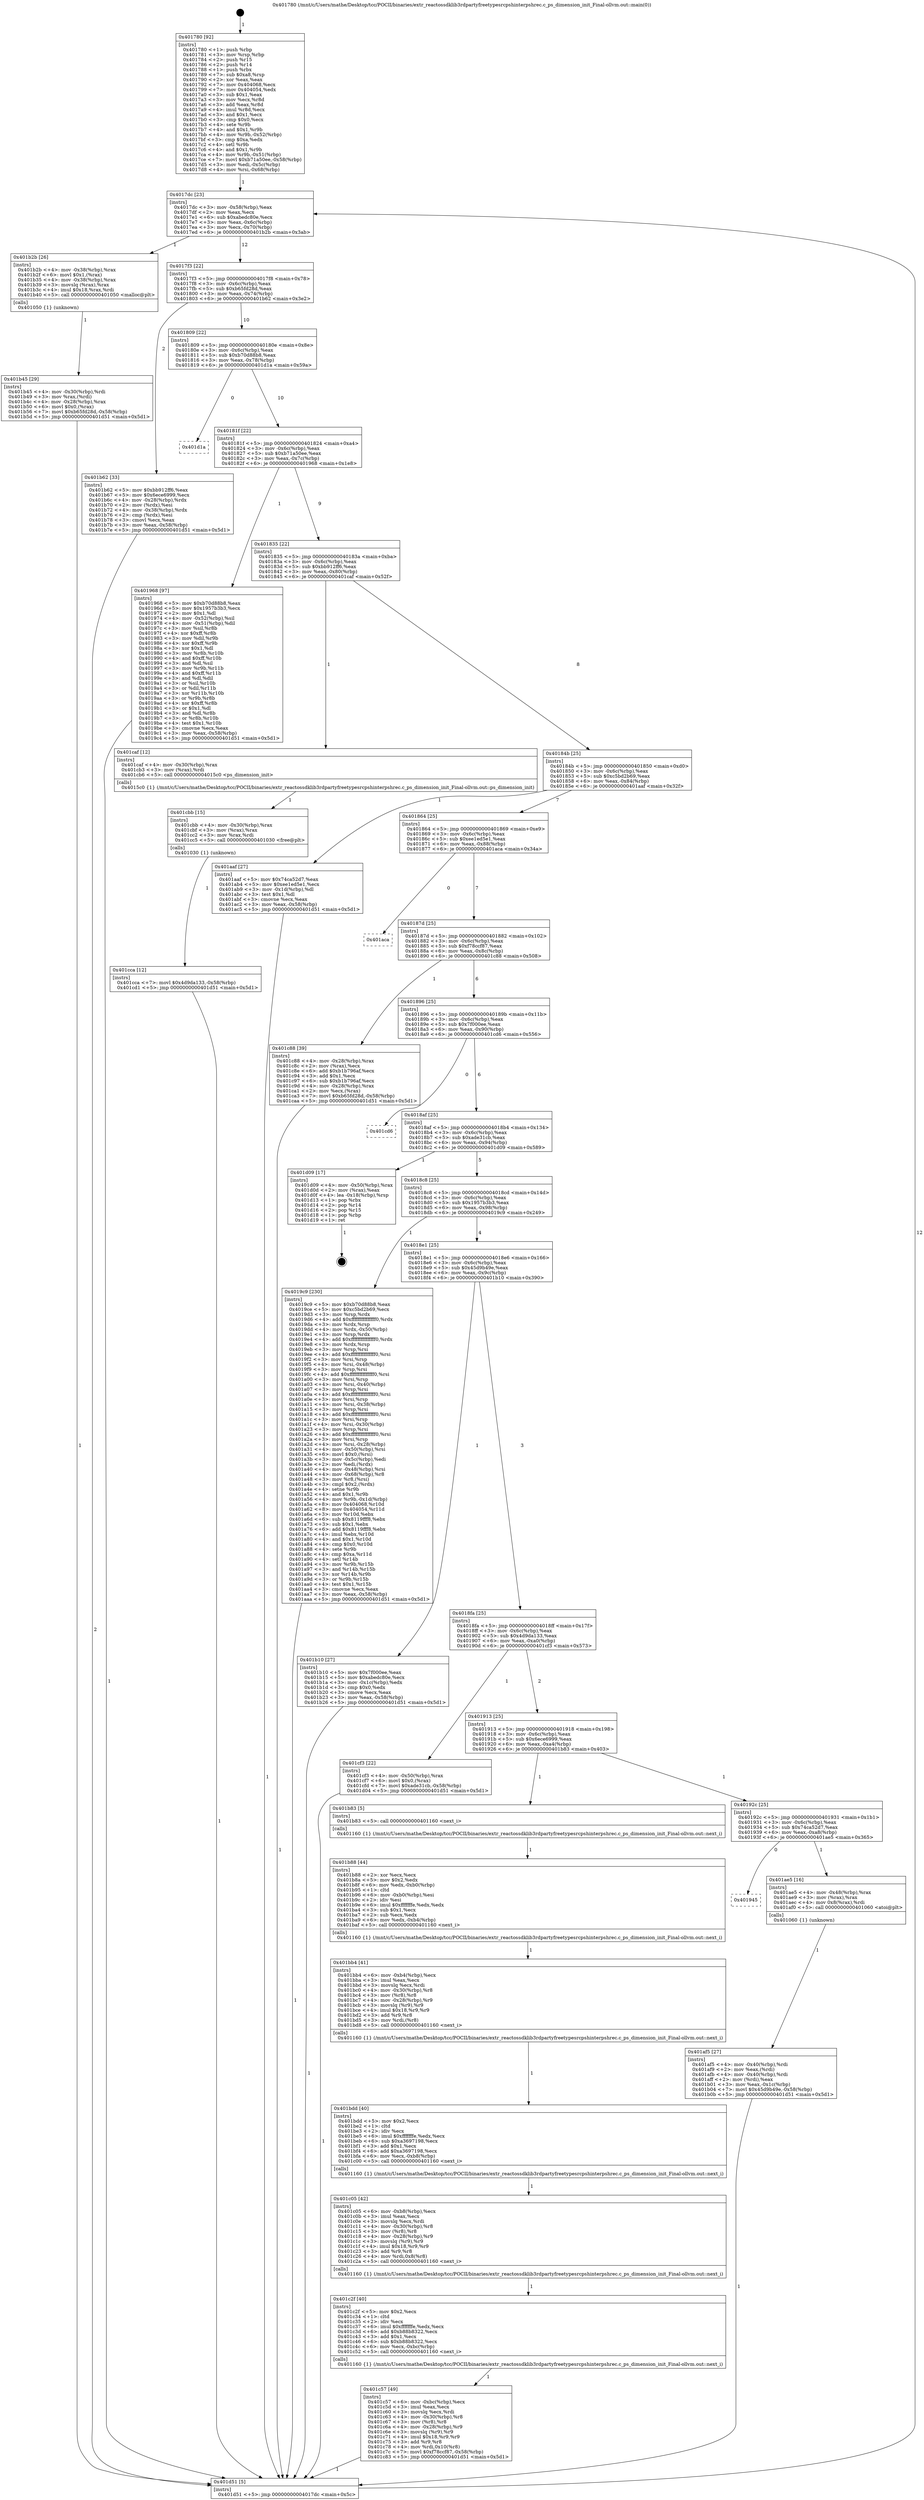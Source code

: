 digraph "0x401780" {
  label = "0x401780 (/mnt/c/Users/mathe/Desktop/tcc/POCII/binaries/extr_reactossdklib3rdpartyfreetypesrcpshinterpshrec.c_ps_dimension_init_Final-ollvm.out::main(0))"
  labelloc = "t"
  node[shape=record]

  Entry [label="",width=0.3,height=0.3,shape=circle,fillcolor=black,style=filled]
  "0x4017dc" [label="{
     0x4017dc [23]\l
     | [instrs]\l
     &nbsp;&nbsp;0x4017dc \<+3\>: mov -0x58(%rbp),%eax\l
     &nbsp;&nbsp;0x4017df \<+2\>: mov %eax,%ecx\l
     &nbsp;&nbsp;0x4017e1 \<+6\>: sub $0xabedc80e,%ecx\l
     &nbsp;&nbsp;0x4017e7 \<+3\>: mov %eax,-0x6c(%rbp)\l
     &nbsp;&nbsp;0x4017ea \<+3\>: mov %ecx,-0x70(%rbp)\l
     &nbsp;&nbsp;0x4017ed \<+6\>: je 0000000000401b2b \<main+0x3ab\>\l
  }"]
  "0x401b2b" [label="{
     0x401b2b [26]\l
     | [instrs]\l
     &nbsp;&nbsp;0x401b2b \<+4\>: mov -0x38(%rbp),%rax\l
     &nbsp;&nbsp;0x401b2f \<+6\>: movl $0x1,(%rax)\l
     &nbsp;&nbsp;0x401b35 \<+4\>: mov -0x38(%rbp),%rax\l
     &nbsp;&nbsp;0x401b39 \<+3\>: movslq (%rax),%rax\l
     &nbsp;&nbsp;0x401b3c \<+4\>: imul $0x18,%rax,%rdi\l
     &nbsp;&nbsp;0x401b40 \<+5\>: call 0000000000401050 \<malloc@plt\>\l
     | [calls]\l
     &nbsp;&nbsp;0x401050 \{1\} (unknown)\l
  }"]
  "0x4017f3" [label="{
     0x4017f3 [22]\l
     | [instrs]\l
     &nbsp;&nbsp;0x4017f3 \<+5\>: jmp 00000000004017f8 \<main+0x78\>\l
     &nbsp;&nbsp;0x4017f8 \<+3\>: mov -0x6c(%rbp),%eax\l
     &nbsp;&nbsp;0x4017fb \<+5\>: sub $0xb65fd28d,%eax\l
     &nbsp;&nbsp;0x401800 \<+3\>: mov %eax,-0x74(%rbp)\l
     &nbsp;&nbsp;0x401803 \<+6\>: je 0000000000401b62 \<main+0x3e2\>\l
  }"]
  Exit [label="",width=0.3,height=0.3,shape=circle,fillcolor=black,style=filled,peripheries=2]
  "0x401b62" [label="{
     0x401b62 [33]\l
     | [instrs]\l
     &nbsp;&nbsp;0x401b62 \<+5\>: mov $0xbb912ff6,%eax\l
     &nbsp;&nbsp;0x401b67 \<+5\>: mov $0x6ece6999,%ecx\l
     &nbsp;&nbsp;0x401b6c \<+4\>: mov -0x28(%rbp),%rdx\l
     &nbsp;&nbsp;0x401b70 \<+2\>: mov (%rdx),%esi\l
     &nbsp;&nbsp;0x401b72 \<+4\>: mov -0x38(%rbp),%rdx\l
     &nbsp;&nbsp;0x401b76 \<+2\>: cmp (%rdx),%esi\l
     &nbsp;&nbsp;0x401b78 \<+3\>: cmovl %ecx,%eax\l
     &nbsp;&nbsp;0x401b7b \<+3\>: mov %eax,-0x58(%rbp)\l
     &nbsp;&nbsp;0x401b7e \<+5\>: jmp 0000000000401d51 \<main+0x5d1\>\l
  }"]
  "0x401809" [label="{
     0x401809 [22]\l
     | [instrs]\l
     &nbsp;&nbsp;0x401809 \<+5\>: jmp 000000000040180e \<main+0x8e\>\l
     &nbsp;&nbsp;0x40180e \<+3\>: mov -0x6c(%rbp),%eax\l
     &nbsp;&nbsp;0x401811 \<+5\>: sub $0xb70d88b8,%eax\l
     &nbsp;&nbsp;0x401816 \<+3\>: mov %eax,-0x78(%rbp)\l
     &nbsp;&nbsp;0x401819 \<+6\>: je 0000000000401d1a \<main+0x59a\>\l
  }"]
  "0x401cca" [label="{
     0x401cca [12]\l
     | [instrs]\l
     &nbsp;&nbsp;0x401cca \<+7\>: movl $0x4d9da133,-0x58(%rbp)\l
     &nbsp;&nbsp;0x401cd1 \<+5\>: jmp 0000000000401d51 \<main+0x5d1\>\l
  }"]
  "0x401d1a" [label="{
     0x401d1a\l
  }", style=dashed]
  "0x40181f" [label="{
     0x40181f [22]\l
     | [instrs]\l
     &nbsp;&nbsp;0x40181f \<+5\>: jmp 0000000000401824 \<main+0xa4\>\l
     &nbsp;&nbsp;0x401824 \<+3\>: mov -0x6c(%rbp),%eax\l
     &nbsp;&nbsp;0x401827 \<+5\>: sub $0xb71a50ee,%eax\l
     &nbsp;&nbsp;0x40182c \<+3\>: mov %eax,-0x7c(%rbp)\l
     &nbsp;&nbsp;0x40182f \<+6\>: je 0000000000401968 \<main+0x1e8\>\l
  }"]
  "0x401cbb" [label="{
     0x401cbb [15]\l
     | [instrs]\l
     &nbsp;&nbsp;0x401cbb \<+4\>: mov -0x30(%rbp),%rax\l
     &nbsp;&nbsp;0x401cbf \<+3\>: mov (%rax),%rax\l
     &nbsp;&nbsp;0x401cc2 \<+3\>: mov %rax,%rdi\l
     &nbsp;&nbsp;0x401cc5 \<+5\>: call 0000000000401030 \<free@plt\>\l
     | [calls]\l
     &nbsp;&nbsp;0x401030 \{1\} (unknown)\l
  }"]
  "0x401968" [label="{
     0x401968 [97]\l
     | [instrs]\l
     &nbsp;&nbsp;0x401968 \<+5\>: mov $0xb70d88b8,%eax\l
     &nbsp;&nbsp;0x40196d \<+5\>: mov $0x1957b3b3,%ecx\l
     &nbsp;&nbsp;0x401972 \<+2\>: mov $0x1,%dl\l
     &nbsp;&nbsp;0x401974 \<+4\>: mov -0x52(%rbp),%sil\l
     &nbsp;&nbsp;0x401978 \<+4\>: mov -0x51(%rbp),%dil\l
     &nbsp;&nbsp;0x40197c \<+3\>: mov %sil,%r8b\l
     &nbsp;&nbsp;0x40197f \<+4\>: xor $0xff,%r8b\l
     &nbsp;&nbsp;0x401983 \<+3\>: mov %dil,%r9b\l
     &nbsp;&nbsp;0x401986 \<+4\>: xor $0xff,%r9b\l
     &nbsp;&nbsp;0x40198a \<+3\>: xor $0x1,%dl\l
     &nbsp;&nbsp;0x40198d \<+3\>: mov %r8b,%r10b\l
     &nbsp;&nbsp;0x401990 \<+4\>: and $0xff,%r10b\l
     &nbsp;&nbsp;0x401994 \<+3\>: and %dl,%sil\l
     &nbsp;&nbsp;0x401997 \<+3\>: mov %r9b,%r11b\l
     &nbsp;&nbsp;0x40199a \<+4\>: and $0xff,%r11b\l
     &nbsp;&nbsp;0x40199e \<+3\>: and %dl,%dil\l
     &nbsp;&nbsp;0x4019a1 \<+3\>: or %sil,%r10b\l
     &nbsp;&nbsp;0x4019a4 \<+3\>: or %dil,%r11b\l
     &nbsp;&nbsp;0x4019a7 \<+3\>: xor %r11b,%r10b\l
     &nbsp;&nbsp;0x4019aa \<+3\>: or %r9b,%r8b\l
     &nbsp;&nbsp;0x4019ad \<+4\>: xor $0xff,%r8b\l
     &nbsp;&nbsp;0x4019b1 \<+3\>: or $0x1,%dl\l
     &nbsp;&nbsp;0x4019b4 \<+3\>: and %dl,%r8b\l
     &nbsp;&nbsp;0x4019b7 \<+3\>: or %r8b,%r10b\l
     &nbsp;&nbsp;0x4019ba \<+4\>: test $0x1,%r10b\l
     &nbsp;&nbsp;0x4019be \<+3\>: cmovne %ecx,%eax\l
     &nbsp;&nbsp;0x4019c1 \<+3\>: mov %eax,-0x58(%rbp)\l
     &nbsp;&nbsp;0x4019c4 \<+5\>: jmp 0000000000401d51 \<main+0x5d1\>\l
  }"]
  "0x401835" [label="{
     0x401835 [22]\l
     | [instrs]\l
     &nbsp;&nbsp;0x401835 \<+5\>: jmp 000000000040183a \<main+0xba\>\l
     &nbsp;&nbsp;0x40183a \<+3\>: mov -0x6c(%rbp),%eax\l
     &nbsp;&nbsp;0x40183d \<+5\>: sub $0xbb912ff6,%eax\l
     &nbsp;&nbsp;0x401842 \<+3\>: mov %eax,-0x80(%rbp)\l
     &nbsp;&nbsp;0x401845 \<+6\>: je 0000000000401caf \<main+0x52f\>\l
  }"]
  "0x401d51" [label="{
     0x401d51 [5]\l
     | [instrs]\l
     &nbsp;&nbsp;0x401d51 \<+5\>: jmp 00000000004017dc \<main+0x5c\>\l
  }"]
  "0x401780" [label="{
     0x401780 [92]\l
     | [instrs]\l
     &nbsp;&nbsp;0x401780 \<+1\>: push %rbp\l
     &nbsp;&nbsp;0x401781 \<+3\>: mov %rsp,%rbp\l
     &nbsp;&nbsp;0x401784 \<+2\>: push %r15\l
     &nbsp;&nbsp;0x401786 \<+2\>: push %r14\l
     &nbsp;&nbsp;0x401788 \<+1\>: push %rbx\l
     &nbsp;&nbsp;0x401789 \<+7\>: sub $0xa8,%rsp\l
     &nbsp;&nbsp;0x401790 \<+2\>: xor %eax,%eax\l
     &nbsp;&nbsp;0x401792 \<+7\>: mov 0x404068,%ecx\l
     &nbsp;&nbsp;0x401799 \<+7\>: mov 0x404054,%edx\l
     &nbsp;&nbsp;0x4017a0 \<+3\>: sub $0x1,%eax\l
     &nbsp;&nbsp;0x4017a3 \<+3\>: mov %ecx,%r8d\l
     &nbsp;&nbsp;0x4017a6 \<+3\>: add %eax,%r8d\l
     &nbsp;&nbsp;0x4017a9 \<+4\>: imul %r8d,%ecx\l
     &nbsp;&nbsp;0x4017ad \<+3\>: and $0x1,%ecx\l
     &nbsp;&nbsp;0x4017b0 \<+3\>: cmp $0x0,%ecx\l
     &nbsp;&nbsp;0x4017b3 \<+4\>: sete %r9b\l
     &nbsp;&nbsp;0x4017b7 \<+4\>: and $0x1,%r9b\l
     &nbsp;&nbsp;0x4017bb \<+4\>: mov %r9b,-0x52(%rbp)\l
     &nbsp;&nbsp;0x4017bf \<+3\>: cmp $0xa,%edx\l
     &nbsp;&nbsp;0x4017c2 \<+4\>: setl %r9b\l
     &nbsp;&nbsp;0x4017c6 \<+4\>: and $0x1,%r9b\l
     &nbsp;&nbsp;0x4017ca \<+4\>: mov %r9b,-0x51(%rbp)\l
     &nbsp;&nbsp;0x4017ce \<+7\>: movl $0xb71a50ee,-0x58(%rbp)\l
     &nbsp;&nbsp;0x4017d5 \<+3\>: mov %edi,-0x5c(%rbp)\l
     &nbsp;&nbsp;0x4017d8 \<+4\>: mov %rsi,-0x68(%rbp)\l
  }"]
  "0x401c57" [label="{
     0x401c57 [49]\l
     | [instrs]\l
     &nbsp;&nbsp;0x401c57 \<+6\>: mov -0xbc(%rbp),%ecx\l
     &nbsp;&nbsp;0x401c5d \<+3\>: imul %eax,%ecx\l
     &nbsp;&nbsp;0x401c60 \<+3\>: movslq %ecx,%rdi\l
     &nbsp;&nbsp;0x401c63 \<+4\>: mov -0x30(%rbp),%r8\l
     &nbsp;&nbsp;0x401c67 \<+3\>: mov (%r8),%r8\l
     &nbsp;&nbsp;0x401c6a \<+4\>: mov -0x28(%rbp),%r9\l
     &nbsp;&nbsp;0x401c6e \<+3\>: movslq (%r9),%r9\l
     &nbsp;&nbsp;0x401c71 \<+4\>: imul $0x18,%r9,%r9\l
     &nbsp;&nbsp;0x401c75 \<+3\>: add %r9,%r8\l
     &nbsp;&nbsp;0x401c78 \<+4\>: mov %rdi,0x10(%r8)\l
     &nbsp;&nbsp;0x401c7c \<+7\>: movl $0xf78ccf87,-0x58(%rbp)\l
     &nbsp;&nbsp;0x401c83 \<+5\>: jmp 0000000000401d51 \<main+0x5d1\>\l
  }"]
  "0x401caf" [label="{
     0x401caf [12]\l
     | [instrs]\l
     &nbsp;&nbsp;0x401caf \<+4\>: mov -0x30(%rbp),%rax\l
     &nbsp;&nbsp;0x401cb3 \<+3\>: mov (%rax),%rdi\l
     &nbsp;&nbsp;0x401cb6 \<+5\>: call 00000000004015c0 \<ps_dimension_init\>\l
     | [calls]\l
     &nbsp;&nbsp;0x4015c0 \{1\} (/mnt/c/Users/mathe/Desktop/tcc/POCII/binaries/extr_reactossdklib3rdpartyfreetypesrcpshinterpshrec.c_ps_dimension_init_Final-ollvm.out::ps_dimension_init)\l
  }"]
  "0x40184b" [label="{
     0x40184b [25]\l
     | [instrs]\l
     &nbsp;&nbsp;0x40184b \<+5\>: jmp 0000000000401850 \<main+0xd0\>\l
     &nbsp;&nbsp;0x401850 \<+3\>: mov -0x6c(%rbp),%eax\l
     &nbsp;&nbsp;0x401853 \<+5\>: sub $0xc5bd2b69,%eax\l
     &nbsp;&nbsp;0x401858 \<+6\>: mov %eax,-0x84(%rbp)\l
     &nbsp;&nbsp;0x40185e \<+6\>: je 0000000000401aaf \<main+0x32f\>\l
  }"]
  "0x401c2f" [label="{
     0x401c2f [40]\l
     | [instrs]\l
     &nbsp;&nbsp;0x401c2f \<+5\>: mov $0x2,%ecx\l
     &nbsp;&nbsp;0x401c34 \<+1\>: cltd\l
     &nbsp;&nbsp;0x401c35 \<+2\>: idiv %ecx\l
     &nbsp;&nbsp;0x401c37 \<+6\>: imul $0xfffffffe,%edx,%ecx\l
     &nbsp;&nbsp;0x401c3d \<+6\>: add $0xb88b8322,%ecx\l
     &nbsp;&nbsp;0x401c43 \<+3\>: add $0x1,%ecx\l
     &nbsp;&nbsp;0x401c46 \<+6\>: sub $0xb88b8322,%ecx\l
     &nbsp;&nbsp;0x401c4c \<+6\>: mov %ecx,-0xbc(%rbp)\l
     &nbsp;&nbsp;0x401c52 \<+5\>: call 0000000000401160 \<next_i\>\l
     | [calls]\l
     &nbsp;&nbsp;0x401160 \{1\} (/mnt/c/Users/mathe/Desktop/tcc/POCII/binaries/extr_reactossdklib3rdpartyfreetypesrcpshinterpshrec.c_ps_dimension_init_Final-ollvm.out::next_i)\l
  }"]
  "0x401aaf" [label="{
     0x401aaf [27]\l
     | [instrs]\l
     &nbsp;&nbsp;0x401aaf \<+5\>: mov $0x74ca52d7,%eax\l
     &nbsp;&nbsp;0x401ab4 \<+5\>: mov $0xee1ed5e1,%ecx\l
     &nbsp;&nbsp;0x401ab9 \<+3\>: mov -0x1d(%rbp),%dl\l
     &nbsp;&nbsp;0x401abc \<+3\>: test $0x1,%dl\l
     &nbsp;&nbsp;0x401abf \<+3\>: cmovne %ecx,%eax\l
     &nbsp;&nbsp;0x401ac2 \<+3\>: mov %eax,-0x58(%rbp)\l
     &nbsp;&nbsp;0x401ac5 \<+5\>: jmp 0000000000401d51 \<main+0x5d1\>\l
  }"]
  "0x401864" [label="{
     0x401864 [25]\l
     | [instrs]\l
     &nbsp;&nbsp;0x401864 \<+5\>: jmp 0000000000401869 \<main+0xe9\>\l
     &nbsp;&nbsp;0x401869 \<+3\>: mov -0x6c(%rbp),%eax\l
     &nbsp;&nbsp;0x40186c \<+5\>: sub $0xee1ed5e1,%eax\l
     &nbsp;&nbsp;0x401871 \<+6\>: mov %eax,-0x88(%rbp)\l
     &nbsp;&nbsp;0x401877 \<+6\>: je 0000000000401aca \<main+0x34a\>\l
  }"]
  "0x401c05" [label="{
     0x401c05 [42]\l
     | [instrs]\l
     &nbsp;&nbsp;0x401c05 \<+6\>: mov -0xb8(%rbp),%ecx\l
     &nbsp;&nbsp;0x401c0b \<+3\>: imul %eax,%ecx\l
     &nbsp;&nbsp;0x401c0e \<+3\>: movslq %ecx,%rdi\l
     &nbsp;&nbsp;0x401c11 \<+4\>: mov -0x30(%rbp),%r8\l
     &nbsp;&nbsp;0x401c15 \<+3\>: mov (%r8),%r8\l
     &nbsp;&nbsp;0x401c18 \<+4\>: mov -0x28(%rbp),%r9\l
     &nbsp;&nbsp;0x401c1c \<+3\>: movslq (%r9),%r9\l
     &nbsp;&nbsp;0x401c1f \<+4\>: imul $0x18,%r9,%r9\l
     &nbsp;&nbsp;0x401c23 \<+3\>: add %r9,%r8\l
     &nbsp;&nbsp;0x401c26 \<+4\>: mov %rdi,0x8(%r8)\l
     &nbsp;&nbsp;0x401c2a \<+5\>: call 0000000000401160 \<next_i\>\l
     | [calls]\l
     &nbsp;&nbsp;0x401160 \{1\} (/mnt/c/Users/mathe/Desktop/tcc/POCII/binaries/extr_reactossdklib3rdpartyfreetypesrcpshinterpshrec.c_ps_dimension_init_Final-ollvm.out::next_i)\l
  }"]
  "0x401aca" [label="{
     0x401aca\l
  }", style=dashed]
  "0x40187d" [label="{
     0x40187d [25]\l
     | [instrs]\l
     &nbsp;&nbsp;0x40187d \<+5\>: jmp 0000000000401882 \<main+0x102\>\l
     &nbsp;&nbsp;0x401882 \<+3\>: mov -0x6c(%rbp),%eax\l
     &nbsp;&nbsp;0x401885 \<+5\>: sub $0xf78ccf87,%eax\l
     &nbsp;&nbsp;0x40188a \<+6\>: mov %eax,-0x8c(%rbp)\l
     &nbsp;&nbsp;0x401890 \<+6\>: je 0000000000401c88 \<main+0x508\>\l
  }"]
  "0x401bdd" [label="{
     0x401bdd [40]\l
     | [instrs]\l
     &nbsp;&nbsp;0x401bdd \<+5\>: mov $0x2,%ecx\l
     &nbsp;&nbsp;0x401be2 \<+1\>: cltd\l
     &nbsp;&nbsp;0x401be3 \<+2\>: idiv %ecx\l
     &nbsp;&nbsp;0x401be5 \<+6\>: imul $0xfffffffe,%edx,%ecx\l
     &nbsp;&nbsp;0x401beb \<+6\>: sub $0xa3697198,%ecx\l
     &nbsp;&nbsp;0x401bf1 \<+3\>: add $0x1,%ecx\l
     &nbsp;&nbsp;0x401bf4 \<+6\>: add $0xa3697198,%ecx\l
     &nbsp;&nbsp;0x401bfa \<+6\>: mov %ecx,-0xb8(%rbp)\l
     &nbsp;&nbsp;0x401c00 \<+5\>: call 0000000000401160 \<next_i\>\l
     | [calls]\l
     &nbsp;&nbsp;0x401160 \{1\} (/mnt/c/Users/mathe/Desktop/tcc/POCII/binaries/extr_reactossdklib3rdpartyfreetypesrcpshinterpshrec.c_ps_dimension_init_Final-ollvm.out::next_i)\l
  }"]
  "0x401c88" [label="{
     0x401c88 [39]\l
     | [instrs]\l
     &nbsp;&nbsp;0x401c88 \<+4\>: mov -0x28(%rbp),%rax\l
     &nbsp;&nbsp;0x401c8c \<+2\>: mov (%rax),%ecx\l
     &nbsp;&nbsp;0x401c8e \<+6\>: add $0xb1b796af,%ecx\l
     &nbsp;&nbsp;0x401c94 \<+3\>: add $0x1,%ecx\l
     &nbsp;&nbsp;0x401c97 \<+6\>: sub $0xb1b796af,%ecx\l
     &nbsp;&nbsp;0x401c9d \<+4\>: mov -0x28(%rbp),%rax\l
     &nbsp;&nbsp;0x401ca1 \<+2\>: mov %ecx,(%rax)\l
     &nbsp;&nbsp;0x401ca3 \<+7\>: movl $0xb65fd28d,-0x58(%rbp)\l
     &nbsp;&nbsp;0x401caa \<+5\>: jmp 0000000000401d51 \<main+0x5d1\>\l
  }"]
  "0x401896" [label="{
     0x401896 [25]\l
     | [instrs]\l
     &nbsp;&nbsp;0x401896 \<+5\>: jmp 000000000040189b \<main+0x11b\>\l
     &nbsp;&nbsp;0x40189b \<+3\>: mov -0x6c(%rbp),%eax\l
     &nbsp;&nbsp;0x40189e \<+5\>: sub $0x7f000ee,%eax\l
     &nbsp;&nbsp;0x4018a3 \<+6\>: mov %eax,-0x90(%rbp)\l
     &nbsp;&nbsp;0x4018a9 \<+6\>: je 0000000000401cd6 \<main+0x556\>\l
  }"]
  "0x401bb4" [label="{
     0x401bb4 [41]\l
     | [instrs]\l
     &nbsp;&nbsp;0x401bb4 \<+6\>: mov -0xb4(%rbp),%ecx\l
     &nbsp;&nbsp;0x401bba \<+3\>: imul %eax,%ecx\l
     &nbsp;&nbsp;0x401bbd \<+3\>: movslq %ecx,%rdi\l
     &nbsp;&nbsp;0x401bc0 \<+4\>: mov -0x30(%rbp),%r8\l
     &nbsp;&nbsp;0x401bc4 \<+3\>: mov (%r8),%r8\l
     &nbsp;&nbsp;0x401bc7 \<+4\>: mov -0x28(%rbp),%r9\l
     &nbsp;&nbsp;0x401bcb \<+3\>: movslq (%r9),%r9\l
     &nbsp;&nbsp;0x401bce \<+4\>: imul $0x18,%r9,%r9\l
     &nbsp;&nbsp;0x401bd2 \<+3\>: add %r9,%r8\l
     &nbsp;&nbsp;0x401bd5 \<+3\>: mov %rdi,(%r8)\l
     &nbsp;&nbsp;0x401bd8 \<+5\>: call 0000000000401160 \<next_i\>\l
     | [calls]\l
     &nbsp;&nbsp;0x401160 \{1\} (/mnt/c/Users/mathe/Desktop/tcc/POCII/binaries/extr_reactossdklib3rdpartyfreetypesrcpshinterpshrec.c_ps_dimension_init_Final-ollvm.out::next_i)\l
  }"]
  "0x401cd6" [label="{
     0x401cd6\l
  }", style=dashed]
  "0x4018af" [label="{
     0x4018af [25]\l
     | [instrs]\l
     &nbsp;&nbsp;0x4018af \<+5\>: jmp 00000000004018b4 \<main+0x134\>\l
     &nbsp;&nbsp;0x4018b4 \<+3\>: mov -0x6c(%rbp),%eax\l
     &nbsp;&nbsp;0x4018b7 \<+5\>: sub $0xade31cb,%eax\l
     &nbsp;&nbsp;0x4018bc \<+6\>: mov %eax,-0x94(%rbp)\l
     &nbsp;&nbsp;0x4018c2 \<+6\>: je 0000000000401d09 \<main+0x589\>\l
  }"]
  "0x401b88" [label="{
     0x401b88 [44]\l
     | [instrs]\l
     &nbsp;&nbsp;0x401b88 \<+2\>: xor %ecx,%ecx\l
     &nbsp;&nbsp;0x401b8a \<+5\>: mov $0x2,%edx\l
     &nbsp;&nbsp;0x401b8f \<+6\>: mov %edx,-0xb0(%rbp)\l
     &nbsp;&nbsp;0x401b95 \<+1\>: cltd\l
     &nbsp;&nbsp;0x401b96 \<+6\>: mov -0xb0(%rbp),%esi\l
     &nbsp;&nbsp;0x401b9c \<+2\>: idiv %esi\l
     &nbsp;&nbsp;0x401b9e \<+6\>: imul $0xfffffffe,%edx,%edx\l
     &nbsp;&nbsp;0x401ba4 \<+3\>: sub $0x1,%ecx\l
     &nbsp;&nbsp;0x401ba7 \<+2\>: sub %ecx,%edx\l
     &nbsp;&nbsp;0x401ba9 \<+6\>: mov %edx,-0xb4(%rbp)\l
     &nbsp;&nbsp;0x401baf \<+5\>: call 0000000000401160 \<next_i\>\l
     | [calls]\l
     &nbsp;&nbsp;0x401160 \{1\} (/mnt/c/Users/mathe/Desktop/tcc/POCII/binaries/extr_reactossdklib3rdpartyfreetypesrcpshinterpshrec.c_ps_dimension_init_Final-ollvm.out::next_i)\l
  }"]
  "0x401d09" [label="{
     0x401d09 [17]\l
     | [instrs]\l
     &nbsp;&nbsp;0x401d09 \<+4\>: mov -0x50(%rbp),%rax\l
     &nbsp;&nbsp;0x401d0d \<+2\>: mov (%rax),%eax\l
     &nbsp;&nbsp;0x401d0f \<+4\>: lea -0x18(%rbp),%rsp\l
     &nbsp;&nbsp;0x401d13 \<+1\>: pop %rbx\l
     &nbsp;&nbsp;0x401d14 \<+2\>: pop %r14\l
     &nbsp;&nbsp;0x401d16 \<+2\>: pop %r15\l
     &nbsp;&nbsp;0x401d18 \<+1\>: pop %rbp\l
     &nbsp;&nbsp;0x401d19 \<+1\>: ret\l
  }"]
  "0x4018c8" [label="{
     0x4018c8 [25]\l
     | [instrs]\l
     &nbsp;&nbsp;0x4018c8 \<+5\>: jmp 00000000004018cd \<main+0x14d\>\l
     &nbsp;&nbsp;0x4018cd \<+3\>: mov -0x6c(%rbp),%eax\l
     &nbsp;&nbsp;0x4018d0 \<+5\>: sub $0x1957b3b3,%eax\l
     &nbsp;&nbsp;0x4018d5 \<+6\>: mov %eax,-0x98(%rbp)\l
     &nbsp;&nbsp;0x4018db \<+6\>: je 00000000004019c9 \<main+0x249\>\l
  }"]
  "0x401b45" [label="{
     0x401b45 [29]\l
     | [instrs]\l
     &nbsp;&nbsp;0x401b45 \<+4\>: mov -0x30(%rbp),%rdi\l
     &nbsp;&nbsp;0x401b49 \<+3\>: mov %rax,(%rdi)\l
     &nbsp;&nbsp;0x401b4c \<+4\>: mov -0x28(%rbp),%rax\l
     &nbsp;&nbsp;0x401b50 \<+6\>: movl $0x0,(%rax)\l
     &nbsp;&nbsp;0x401b56 \<+7\>: movl $0xb65fd28d,-0x58(%rbp)\l
     &nbsp;&nbsp;0x401b5d \<+5\>: jmp 0000000000401d51 \<main+0x5d1\>\l
  }"]
  "0x4019c9" [label="{
     0x4019c9 [230]\l
     | [instrs]\l
     &nbsp;&nbsp;0x4019c9 \<+5\>: mov $0xb70d88b8,%eax\l
     &nbsp;&nbsp;0x4019ce \<+5\>: mov $0xc5bd2b69,%ecx\l
     &nbsp;&nbsp;0x4019d3 \<+3\>: mov %rsp,%rdx\l
     &nbsp;&nbsp;0x4019d6 \<+4\>: add $0xfffffffffffffff0,%rdx\l
     &nbsp;&nbsp;0x4019da \<+3\>: mov %rdx,%rsp\l
     &nbsp;&nbsp;0x4019dd \<+4\>: mov %rdx,-0x50(%rbp)\l
     &nbsp;&nbsp;0x4019e1 \<+3\>: mov %rsp,%rdx\l
     &nbsp;&nbsp;0x4019e4 \<+4\>: add $0xfffffffffffffff0,%rdx\l
     &nbsp;&nbsp;0x4019e8 \<+3\>: mov %rdx,%rsp\l
     &nbsp;&nbsp;0x4019eb \<+3\>: mov %rsp,%rsi\l
     &nbsp;&nbsp;0x4019ee \<+4\>: add $0xfffffffffffffff0,%rsi\l
     &nbsp;&nbsp;0x4019f2 \<+3\>: mov %rsi,%rsp\l
     &nbsp;&nbsp;0x4019f5 \<+4\>: mov %rsi,-0x48(%rbp)\l
     &nbsp;&nbsp;0x4019f9 \<+3\>: mov %rsp,%rsi\l
     &nbsp;&nbsp;0x4019fc \<+4\>: add $0xfffffffffffffff0,%rsi\l
     &nbsp;&nbsp;0x401a00 \<+3\>: mov %rsi,%rsp\l
     &nbsp;&nbsp;0x401a03 \<+4\>: mov %rsi,-0x40(%rbp)\l
     &nbsp;&nbsp;0x401a07 \<+3\>: mov %rsp,%rsi\l
     &nbsp;&nbsp;0x401a0a \<+4\>: add $0xfffffffffffffff0,%rsi\l
     &nbsp;&nbsp;0x401a0e \<+3\>: mov %rsi,%rsp\l
     &nbsp;&nbsp;0x401a11 \<+4\>: mov %rsi,-0x38(%rbp)\l
     &nbsp;&nbsp;0x401a15 \<+3\>: mov %rsp,%rsi\l
     &nbsp;&nbsp;0x401a18 \<+4\>: add $0xfffffffffffffff0,%rsi\l
     &nbsp;&nbsp;0x401a1c \<+3\>: mov %rsi,%rsp\l
     &nbsp;&nbsp;0x401a1f \<+4\>: mov %rsi,-0x30(%rbp)\l
     &nbsp;&nbsp;0x401a23 \<+3\>: mov %rsp,%rsi\l
     &nbsp;&nbsp;0x401a26 \<+4\>: add $0xfffffffffffffff0,%rsi\l
     &nbsp;&nbsp;0x401a2a \<+3\>: mov %rsi,%rsp\l
     &nbsp;&nbsp;0x401a2d \<+4\>: mov %rsi,-0x28(%rbp)\l
     &nbsp;&nbsp;0x401a31 \<+4\>: mov -0x50(%rbp),%rsi\l
     &nbsp;&nbsp;0x401a35 \<+6\>: movl $0x0,(%rsi)\l
     &nbsp;&nbsp;0x401a3b \<+3\>: mov -0x5c(%rbp),%edi\l
     &nbsp;&nbsp;0x401a3e \<+2\>: mov %edi,(%rdx)\l
     &nbsp;&nbsp;0x401a40 \<+4\>: mov -0x48(%rbp),%rsi\l
     &nbsp;&nbsp;0x401a44 \<+4\>: mov -0x68(%rbp),%r8\l
     &nbsp;&nbsp;0x401a48 \<+3\>: mov %r8,(%rsi)\l
     &nbsp;&nbsp;0x401a4b \<+3\>: cmpl $0x2,(%rdx)\l
     &nbsp;&nbsp;0x401a4e \<+4\>: setne %r9b\l
     &nbsp;&nbsp;0x401a52 \<+4\>: and $0x1,%r9b\l
     &nbsp;&nbsp;0x401a56 \<+4\>: mov %r9b,-0x1d(%rbp)\l
     &nbsp;&nbsp;0x401a5a \<+8\>: mov 0x404068,%r10d\l
     &nbsp;&nbsp;0x401a62 \<+8\>: mov 0x404054,%r11d\l
     &nbsp;&nbsp;0x401a6a \<+3\>: mov %r10d,%ebx\l
     &nbsp;&nbsp;0x401a6d \<+6\>: sub $0x8119fff8,%ebx\l
     &nbsp;&nbsp;0x401a73 \<+3\>: sub $0x1,%ebx\l
     &nbsp;&nbsp;0x401a76 \<+6\>: add $0x8119fff8,%ebx\l
     &nbsp;&nbsp;0x401a7c \<+4\>: imul %ebx,%r10d\l
     &nbsp;&nbsp;0x401a80 \<+4\>: and $0x1,%r10d\l
     &nbsp;&nbsp;0x401a84 \<+4\>: cmp $0x0,%r10d\l
     &nbsp;&nbsp;0x401a88 \<+4\>: sete %r9b\l
     &nbsp;&nbsp;0x401a8c \<+4\>: cmp $0xa,%r11d\l
     &nbsp;&nbsp;0x401a90 \<+4\>: setl %r14b\l
     &nbsp;&nbsp;0x401a94 \<+3\>: mov %r9b,%r15b\l
     &nbsp;&nbsp;0x401a97 \<+3\>: and %r14b,%r15b\l
     &nbsp;&nbsp;0x401a9a \<+3\>: xor %r14b,%r9b\l
     &nbsp;&nbsp;0x401a9d \<+3\>: or %r9b,%r15b\l
     &nbsp;&nbsp;0x401aa0 \<+4\>: test $0x1,%r15b\l
     &nbsp;&nbsp;0x401aa4 \<+3\>: cmovne %ecx,%eax\l
     &nbsp;&nbsp;0x401aa7 \<+3\>: mov %eax,-0x58(%rbp)\l
     &nbsp;&nbsp;0x401aaa \<+5\>: jmp 0000000000401d51 \<main+0x5d1\>\l
  }"]
  "0x4018e1" [label="{
     0x4018e1 [25]\l
     | [instrs]\l
     &nbsp;&nbsp;0x4018e1 \<+5\>: jmp 00000000004018e6 \<main+0x166\>\l
     &nbsp;&nbsp;0x4018e6 \<+3\>: mov -0x6c(%rbp),%eax\l
     &nbsp;&nbsp;0x4018e9 \<+5\>: sub $0x45d9b49e,%eax\l
     &nbsp;&nbsp;0x4018ee \<+6\>: mov %eax,-0x9c(%rbp)\l
     &nbsp;&nbsp;0x4018f4 \<+6\>: je 0000000000401b10 \<main+0x390\>\l
  }"]
  "0x401af5" [label="{
     0x401af5 [27]\l
     | [instrs]\l
     &nbsp;&nbsp;0x401af5 \<+4\>: mov -0x40(%rbp),%rdi\l
     &nbsp;&nbsp;0x401af9 \<+2\>: mov %eax,(%rdi)\l
     &nbsp;&nbsp;0x401afb \<+4\>: mov -0x40(%rbp),%rdi\l
     &nbsp;&nbsp;0x401aff \<+2\>: mov (%rdi),%eax\l
     &nbsp;&nbsp;0x401b01 \<+3\>: mov %eax,-0x1c(%rbp)\l
     &nbsp;&nbsp;0x401b04 \<+7\>: movl $0x45d9b49e,-0x58(%rbp)\l
     &nbsp;&nbsp;0x401b0b \<+5\>: jmp 0000000000401d51 \<main+0x5d1\>\l
  }"]
  "0x401b10" [label="{
     0x401b10 [27]\l
     | [instrs]\l
     &nbsp;&nbsp;0x401b10 \<+5\>: mov $0x7f000ee,%eax\l
     &nbsp;&nbsp;0x401b15 \<+5\>: mov $0xabedc80e,%ecx\l
     &nbsp;&nbsp;0x401b1a \<+3\>: mov -0x1c(%rbp),%edx\l
     &nbsp;&nbsp;0x401b1d \<+3\>: cmp $0x0,%edx\l
     &nbsp;&nbsp;0x401b20 \<+3\>: cmove %ecx,%eax\l
     &nbsp;&nbsp;0x401b23 \<+3\>: mov %eax,-0x58(%rbp)\l
     &nbsp;&nbsp;0x401b26 \<+5\>: jmp 0000000000401d51 \<main+0x5d1\>\l
  }"]
  "0x4018fa" [label="{
     0x4018fa [25]\l
     | [instrs]\l
     &nbsp;&nbsp;0x4018fa \<+5\>: jmp 00000000004018ff \<main+0x17f\>\l
     &nbsp;&nbsp;0x4018ff \<+3\>: mov -0x6c(%rbp),%eax\l
     &nbsp;&nbsp;0x401902 \<+5\>: sub $0x4d9da133,%eax\l
     &nbsp;&nbsp;0x401907 \<+6\>: mov %eax,-0xa0(%rbp)\l
     &nbsp;&nbsp;0x40190d \<+6\>: je 0000000000401cf3 \<main+0x573\>\l
  }"]
  "0x401945" [label="{
     0x401945\l
  }", style=dashed]
  "0x401cf3" [label="{
     0x401cf3 [22]\l
     | [instrs]\l
     &nbsp;&nbsp;0x401cf3 \<+4\>: mov -0x50(%rbp),%rax\l
     &nbsp;&nbsp;0x401cf7 \<+6\>: movl $0x0,(%rax)\l
     &nbsp;&nbsp;0x401cfd \<+7\>: movl $0xade31cb,-0x58(%rbp)\l
     &nbsp;&nbsp;0x401d04 \<+5\>: jmp 0000000000401d51 \<main+0x5d1\>\l
  }"]
  "0x401913" [label="{
     0x401913 [25]\l
     | [instrs]\l
     &nbsp;&nbsp;0x401913 \<+5\>: jmp 0000000000401918 \<main+0x198\>\l
     &nbsp;&nbsp;0x401918 \<+3\>: mov -0x6c(%rbp),%eax\l
     &nbsp;&nbsp;0x40191b \<+5\>: sub $0x6ece6999,%eax\l
     &nbsp;&nbsp;0x401920 \<+6\>: mov %eax,-0xa4(%rbp)\l
     &nbsp;&nbsp;0x401926 \<+6\>: je 0000000000401b83 \<main+0x403\>\l
  }"]
  "0x401ae5" [label="{
     0x401ae5 [16]\l
     | [instrs]\l
     &nbsp;&nbsp;0x401ae5 \<+4\>: mov -0x48(%rbp),%rax\l
     &nbsp;&nbsp;0x401ae9 \<+3\>: mov (%rax),%rax\l
     &nbsp;&nbsp;0x401aec \<+4\>: mov 0x8(%rax),%rdi\l
     &nbsp;&nbsp;0x401af0 \<+5\>: call 0000000000401060 \<atoi@plt\>\l
     | [calls]\l
     &nbsp;&nbsp;0x401060 \{1\} (unknown)\l
  }"]
  "0x401b83" [label="{
     0x401b83 [5]\l
     | [instrs]\l
     &nbsp;&nbsp;0x401b83 \<+5\>: call 0000000000401160 \<next_i\>\l
     | [calls]\l
     &nbsp;&nbsp;0x401160 \{1\} (/mnt/c/Users/mathe/Desktop/tcc/POCII/binaries/extr_reactossdklib3rdpartyfreetypesrcpshinterpshrec.c_ps_dimension_init_Final-ollvm.out::next_i)\l
  }"]
  "0x40192c" [label="{
     0x40192c [25]\l
     | [instrs]\l
     &nbsp;&nbsp;0x40192c \<+5\>: jmp 0000000000401931 \<main+0x1b1\>\l
     &nbsp;&nbsp;0x401931 \<+3\>: mov -0x6c(%rbp),%eax\l
     &nbsp;&nbsp;0x401934 \<+5\>: sub $0x74ca52d7,%eax\l
     &nbsp;&nbsp;0x401939 \<+6\>: mov %eax,-0xa8(%rbp)\l
     &nbsp;&nbsp;0x40193f \<+6\>: je 0000000000401ae5 \<main+0x365\>\l
  }"]
  Entry -> "0x401780" [label=" 1"]
  "0x4017dc" -> "0x401b2b" [label=" 1"]
  "0x4017dc" -> "0x4017f3" [label=" 12"]
  "0x401d09" -> Exit [label=" 1"]
  "0x4017f3" -> "0x401b62" [label=" 2"]
  "0x4017f3" -> "0x401809" [label=" 10"]
  "0x401cf3" -> "0x401d51" [label=" 1"]
  "0x401809" -> "0x401d1a" [label=" 0"]
  "0x401809" -> "0x40181f" [label=" 10"]
  "0x401cca" -> "0x401d51" [label=" 1"]
  "0x40181f" -> "0x401968" [label=" 1"]
  "0x40181f" -> "0x401835" [label=" 9"]
  "0x401968" -> "0x401d51" [label=" 1"]
  "0x401780" -> "0x4017dc" [label=" 1"]
  "0x401d51" -> "0x4017dc" [label=" 12"]
  "0x401cbb" -> "0x401cca" [label=" 1"]
  "0x401835" -> "0x401caf" [label=" 1"]
  "0x401835" -> "0x40184b" [label=" 8"]
  "0x401caf" -> "0x401cbb" [label=" 1"]
  "0x40184b" -> "0x401aaf" [label=" 1"]
  "0x40184b" -> "0x401864" [label=" 7"]
  "0x401c88" -> "0x401d51" [label=" 1"]
  "0x401864" -> "0x401aca" [label=" 0"]
  "0x401864" -> "0x40187d" [label=" 7"]
  "0x401c57" -> "0x401d51" [label=" 1"]
  "0x40187d" -> "0x401c88" [label=" 1"]
  "0x40187d" -> "0x401896" [label=" 6"]
  "0x401c2f" -> "0x401c57" [label=" 1"]
  "0x401896" -> "0x401cd6" [label=" 0"]
  "0x401896" -> "0x4018af" [label=" 6"]
  "0x401c05" -> "0x401c2f" [label=" 1"]
  "0x4018af" -> "0x401d09" [label=" 1"]
  "0x4018af" -> "0x4018c8" [label=" 5"]
  "0x401bdd" -> "0x401c05" [label=" 1"]
  "0x4018c8" -> "0x4019c9" [label=" 1"]
  "0x4018c8" -> "0x4018e1" [label=" 4"]
  "0x4019c9" -> "0x401d51" [label=" 1"]
  "0x401aaf" -> "0x401d51" [label=" 1"]
  "0x401bb4" -> "0x401bdd" [label=" 1"]
  "0x4018e1" -> "0x401b10" [label=" 1"]
  "0x4018e1" -> "0x4018fa" [label=" 3"]
  "0x401b88" -> "0x401bb4" [label=" 1"]
  "0x4018fa" -> "0x401cf3" [label=" 1"]
  "0x4018fa" -> "0x401913" [label=" 2"]
  "0x401b83" -> "0x401b88" [label=" 1"]
  "0x401913" -> "0x401b83" [label=" 1"]
  "0x401913" -> "0x40192c" [label=" 1"]
  "0x401b62" -> "0x401d51" [label=" 2"]
  "0x40192c" -> "0x401ae5" [label=" 1"]
  "0x40192c" -> "0x401945" [label=" 0"]
  "0x401ae5" -> "0x401af5" [label=" 1"]
  "0x401af5" -> "0x401d51" [label=" 1"]
  "0x401b10" -> "0x401d51" [label=" 1"]
  "0x401b2b" -> "0x401b45" [label=" 1"]
  "0x401b45" -> "0x401d51" [label=" 1"]
}

